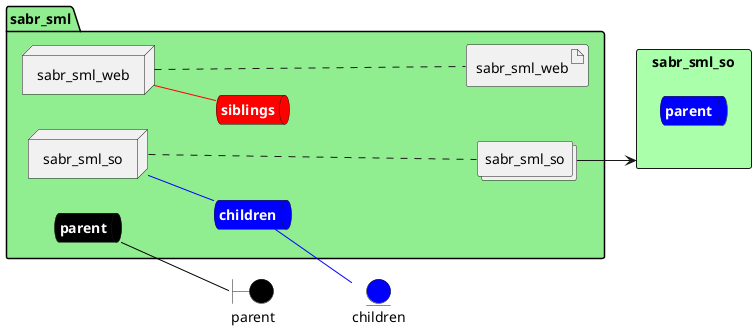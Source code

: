 @startuml

left to right direction


boundary parent #black


entity children #blue

rectangle "sabr_sml_so" as sabr_sml_soStack #aaffaa {
    queue sabr_sml_soStacksnet #blue [
        <b><color:white>parent</color></b>
    ]
}



package "sabr_sml" #lightgreen {
    queue parentnet #black [
            <b><color:white>parent</color></b>
    ]
    
    parentnet -[#black]- parent
    
    queue childrennet #blue [
            <b><color:white>children</color></b>
    ]
    
    childrennet -[#blue]- children
    
    queue siblingsnet #red [
            <b><color:white>siblings</color></b>
    ]
    

node "sabr_sml_web" as sabr_sml_webService
node "sabr_sml_so" as sabr_sml_soService


        artifact "sabr_sml_web" as sabr_sml_webimage
            collections "sabr_sml_so" as sabr_sml_soimage
    
}

sabr_sml_webService -[#red]- siblingsnet

sabr_sml_soService -[#blue]- childrennet
sabr_sml_webService .... sabr_sml_webimage
sabr_sml_soService .... sabr_sml_soimage

sabr_sml_soimage --> sabr_sml_soStack
    

@enduml
